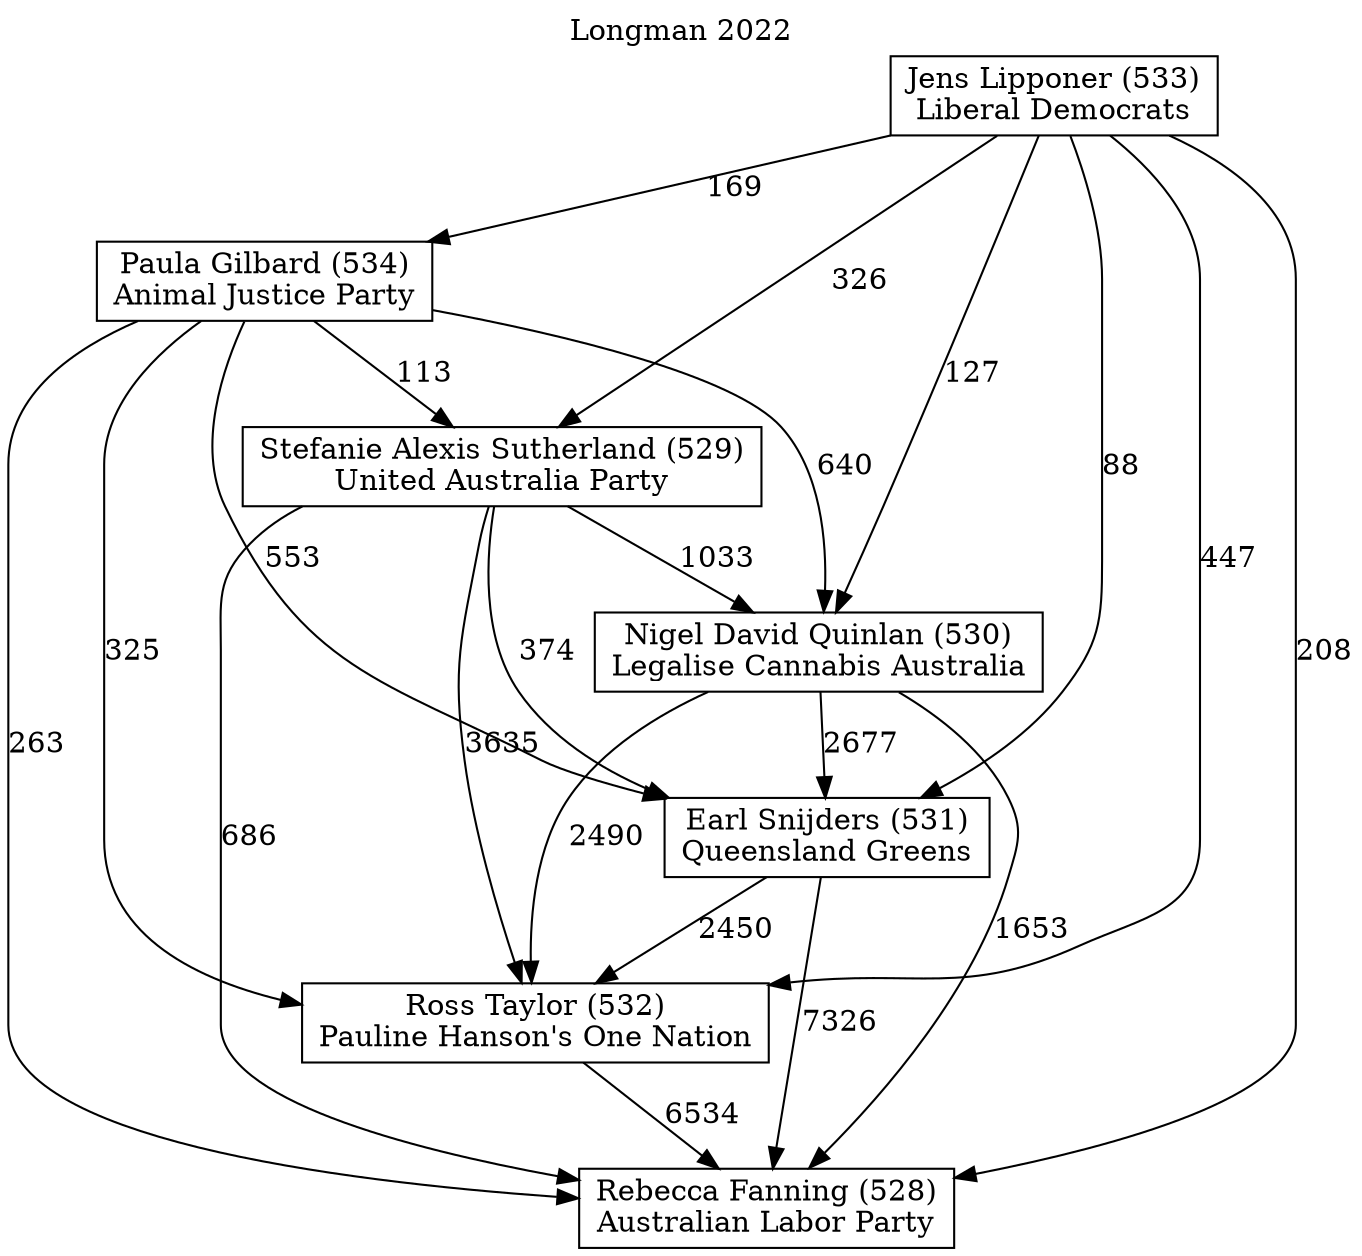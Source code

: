 // House preference flow
digraph "Rebecca Fanning (528)_Longman_2022" {
	graph [label="Longman 2022" labelloc=t mclimit=10]
	node [shape=box]
	"Earl Snijders (531)" [label="Earl Snijders (531)
Queensland Greens"]
	"Jens Lipponer (533)" [label="Jens Lipponer (533)
Liberal Democrats"]
	"Nigel David Quinlan (530)" [label="Nigel David Quinlan (530)
Legalise Cannabis Australia"]
	"Paula Gilbard (534)" [label="Paula Gilbard (534)
Animal Justice Party"]
	"Rebecca Fanning (528)" [label="Rebecca Fanning (528)
Australian Labor Party"]
	"Ross Taylor (532)" [label="Ross Taylor (532)
Pauline Hanson's One Nation"]
	"Stefanie Alexis Sutherland (529)" [label="Stefanie Alexis Sutherland (529)
United Australia Party"]
	"Earl Snijders (531)" -> "Rebecca Fanning (528)" [label=7326]
	"Earl Snijders (531)" -> "Ross Taylor (532)" [label=2450]
	"Jens Lipponer (533)" -> "Earl Snijders (531)" [label=88]
	"Jens Lipponer (533)" -> "Nigel David Quinlan (530)" [label=127]
	"Jens Lipponer (533)" -> "Paula Gilbard (534)" [label=169]
	"Jens Lipponer (533)" -> "Rebecca Fanning (528)" [label=208]
	"Jens Lipponer (533)" -> "Ross Taylor (532)" [label=447]
	"Jens Lipponer (533)" -> "Stefanie Alexis Sutherland (529)" [label=326]
	"Nigel David Quinlan (530)" -> "Earl Snijders (531)" [label=2677]
	"Nigel David Quinlan (530)" -> "Rebecca Fanning (528)" [label=1653]
	"Nigel David Quinlan (530)" -> "Ross Taylor (532)" [label=2490]
	"Paula Gilbard (534)" -> "Earl Snijders (531)" [label=553]
	"Paula Gilbard (534)" -> "Nigel David Quinlan (530)" [label=640]
	"Paula Gilbard (534)" -> "Rebecca Fanning (528)" [label=263]
	"Paula Gilbard (534)" -> "Ross Taylor (532)" [label=325]
	"Paula Gilbard (534)" -> "Stefanie Alexis Sutherland (529)" [label=113]
	"Ross Taylor (532)" -> "Rebecca Fanning (528)" [label=6534]
	"Stefanie Alexis Sutherland (529)" -> "Earl Snijders (531)" [label=374]
	"Stefanie Alexis Sutherland (529)" -> "Nigel David Quinlan (530)" [label=1033]
	"Stefanie Alexis Sutherland (529)" -> "Rebecca Fanning (528)" [label=686]
	"Stefanie Alexis Sutherland (529)" -> "Ross Taylor (532)" [label=3635]
}
